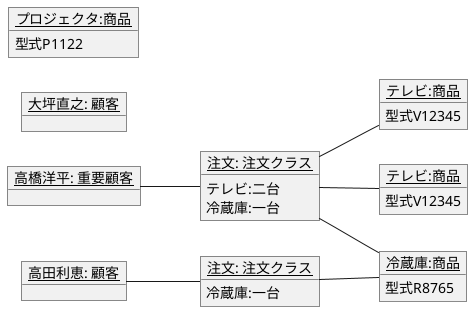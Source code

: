 @startuml
left to right direction
object "<u>高橋洋平: 重要顧客</u>" as k0 {

}

object "<u>注文: 注文クラス</u>" as k6{
    テレビ:二台
    冷蔵庫:一台
}
object "<u>注文: 注文クラス</u>" as k7{
 
    冷蔵庫:一台
}
object "<u>高田利恵: 顧客</u>" as k1 {

}

object "<u>テレビ:商品</u>" as k3{
    型式V12345   
}
object "<u>テレビ:商品</u>" as k8{
    型式V12345   
}
object "<u>冷蔵庫:商品</u>" as k4{   
    型式R8765
}
object "<u>大坪直之: 顧客</u>" as k9 {

}
object "<u>プロジェクタ:商品</u>" as k10{   
    型式P1122
}

k0--k6
k1--k7
k6--k3
k6--k4
k6--k8
k7--k4
@enduml